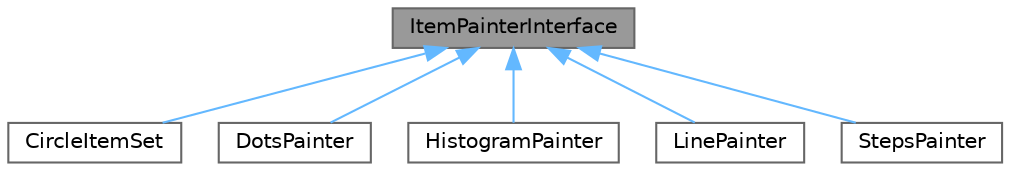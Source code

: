 digraph "ItemPainterInterface"
{
 // LATEX_PDF_SIZE
  bgcolor="transparent";
  edge [fontname=Helvetica,fontsize=10,labelfontname=Helvetica,labelfontsize=10];
  node [fontname=Helvetica,fontsize=10,shape=box,height=0.2,width=0.4];
  Node1 [label="ItemPainterInterface",height=0.2,width=0.4,color="gray40", fillcolor="grey60", style="filled", fontcolor="black",tooltip="A class that can be installed in a CurveItem which is delegated to drawing."];
  Node1 -> Node2 [dir="back",color="steelblue1",style="solid"];
  Node2 [label="CircleItemSet",height=0.2,width=0.4,color="gray40", fillcolor="white", style="filled",URL="$classCircleItemSet.html",tooltip=" "];
  Node1 -> Node3 [dir="back",color="steelblue1",style="solid"];
  Node3 [label="DotsPainter",height=0.2,width=0.4,color="gray40", fillcolor="white", style="filled",URL="$classDotsPainter.html",tooltip=" "];
  Node1 -> Node4 [dir="back",color="steelblue1",style="solid"];
  Node4 [label="HistogramPainter",height=0.2,width=0.4,color="gray40", fillcolor="white", style="filled",URL="$classHistogramPainter.html",tooltip=" "];
  Node1 -> Node5 [dir="back",color="steelblue1",style="solid"];
  Node5 [label="LinePainter",height=0.2,width=0.4,color="gray40", fillcolor="white", style="filled",URL="$classLinePainter.html",tooltip=" "];
  Node1 -> Node6 [dir="back",color="steelblue1",style="solid"];
  Node6 [label="StepsPainter",height=0.2,width=0.4,color="gray40", fillcolor="white", style="filled",URL="$classStepsPainter.html",tooltip=" "];
}
